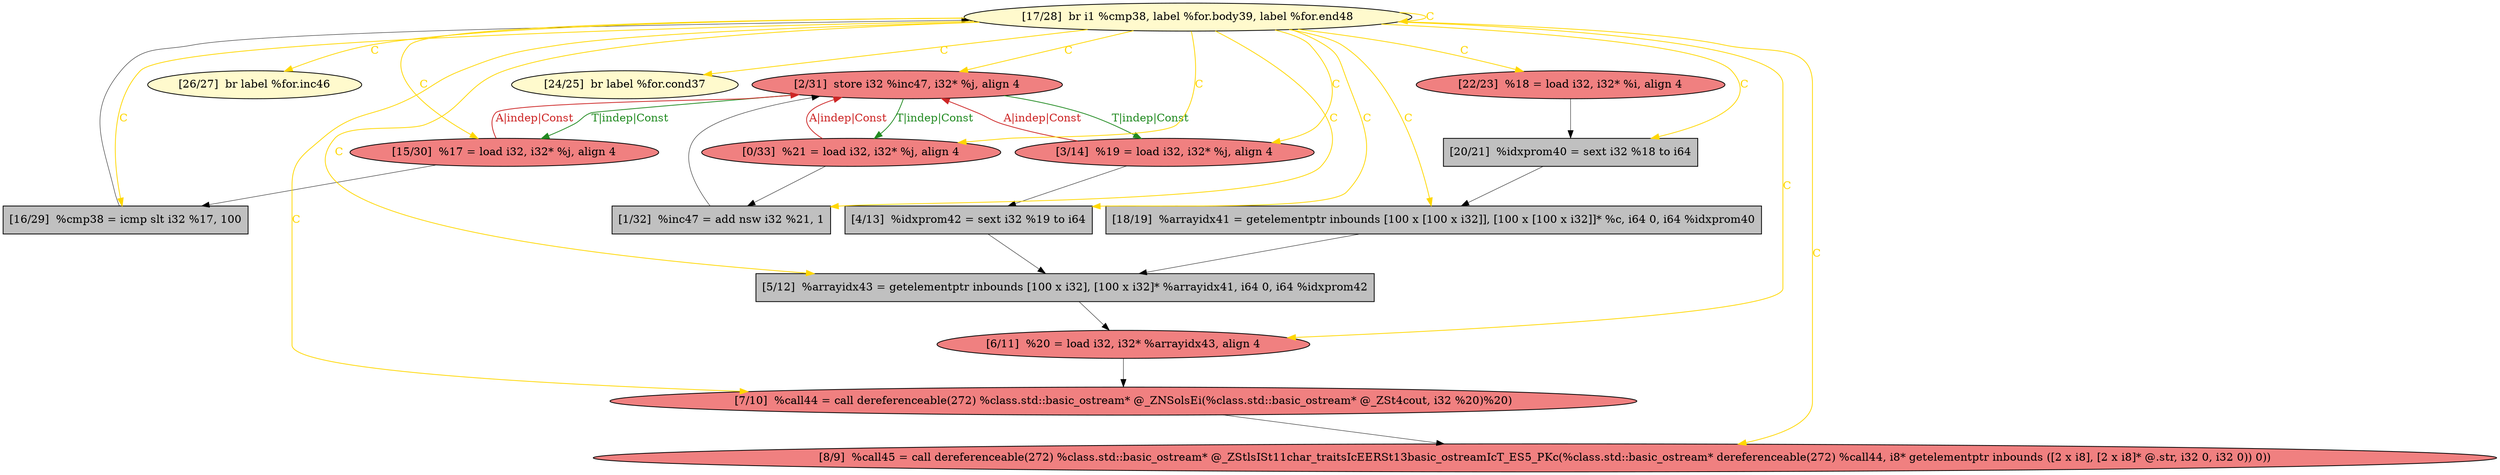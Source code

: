 
digraph G {


node2016 [fillcolor=lemonchiffon,label="[26/27]  br label %for.inc46",shape=ellipse,style=filled ]
node2004 [fillcolor=grey,label="[20/21]  %idxprom40 = sext i32 %18 to i64",shape=rectangle,style=filled ]
node2011 [fillcolor=lightcoral,label="[2/31]  store i32 %inc47, i32* %j, align 4",shape=ellipse,style=filled ]
node2003 [fillcolor=lightcoral,label="[22/23]  %18 = load i32, i32* %i, align 4",shape=ellipse,style=filled ]
node2005 [fillcolor=lemonchiffon,label="[24/25]  br label %for.cond37",shape=ellipse,style=filled ]
node2002 [fillcolor=lightcoral,label="[3/14]  %19 = load i32, i32* %j, align 4",shape=ellipse,style=filled ]
node2000 [fillcolor=lightcoral,label="[0/33]  %21 = load i32, i32* %j, align 4",shape=ellipse,style=filled ]
node2009 [fillcolor=lightcoral,label="[6/11]  %20 = load i32, i32* %arrayidx43, align 4",shape=ellipse,style=filled ]
node2007 [fillcolor=grey,label="[5/12]  %arrayidx43 = getelementptr inbounds [100 x i32], [100 x i32]* %arrayidx41, i64 0, i64 %idxprom42",shape=rectangle,style=filled ]
node2008 [fillcolor=grey,label="[16/29]  %cmp38 = icmp slt i32 %17, 100",shape=rectangle,style=filled ]
node2006 [fillcolor=grey,label="[18/19]  %arrayidx41 = getelementptr inbounds [100 x [100 x i32]], [100 x [100 x i32]]* %c, i64 0, i64 %idxprom40",shape=rectangle,style=filled ]
node2012 [fillcolor=lightcoral,label="[15/30]  %17 = load i32, i32* %j, align 4",shape=ellipse,style=filled ]
node2010 [fillcolor=grey,label="[4/13]  %idxprom42 = sext i32 %19 to i64",shape=rectangle,style=filled ]
node2013 [fillcolor=lightcoral,label="[7/10]  %call44 = call dereferenceable(272) %class.std::basic_ostream* @_ZNSolsEi(%class.std::basic_ostream* @_ZSt4cout, i32 %20)%20)",shape=ellipse,style=filled ]
node2001 [fillcolor=lemonchiffon,label="[17/28]  br i1 %cmp38, label %for.body39, label %for.end48",shape=ellipse,style=filled ]
node2014 [fillcolor=grey,label="[1/32]  %inc47 = add nsw i32 %21, 1",shape=rectangle,style=filled ]
node2015 [fillcolor=lightcoral,label="[8/9]  %call45 = call dereferenceable(272) %class.std::basic_ostream* @_ZStlsISt11char_traitsIcEERSt13basic_ostreamIcT_ES5_PKc(%class.std::basic_ostream* dereferenceable(272) %call44, i8* getelementptr inbounds ([2 x i8], [2 x i8]* @.str, i32 0, i32 0)) 0))",shape=ellipse,style=filled ]

node2011->node2000 [style=solid,color=forestgreen,label="T|indep|Const",penwidth=1.0,fontcolor=forestgreen ]
node2006->node2007 [style=solid,color=black,label="",penwidth=0.5,fontcolor=black ]
node2001->node2008 [style=solid,color=gold,label="C",penwidth=1.0,fontcolor=gold ]
node2002->node2010 [style=solid,color=black,label="",penwidth=0.5,fontcolor=black ]
node2004->node2006 [style=solid,color=black,label="",penwidth=0.5,fontcolor=black ]
node2009->node2013 [style=solid,color=black,label="",penwidth=0.5,fontcolor=black ]
node2007->node2009 [style=solid,color=black,label="",penwidth=0.5,fontcolor=black ]
node2000->node2014 [style=solid,color=black,label="",penwidth=0.5,fontcolor=black ]
node2001->node2001 [style=solid,color=gold,label="C",penwidth=1.0,fontcolor=gold ]
node2000->node2011 [style=solid,color=firebrick3,label="A|indep|Const",penwidth=1.0,fontcolor=firebrick3 ]
node2013->node2015 [style=solid,color=black,label="",penwidth=0.5,fontcolor=black ]
node2001->node2013 [style=solid,color=gold,label="C",penwidth=1.0,fontcolor=gold ]
node2001->node2004 [style=solid,color=gold,label="C",penwidth=1.0,fontcolor=gold ]
node2012->node2008 [style=solid,color=black,label="",penwidth=0.5,fontcolor=black ]
node2014->node2011 [style=solid,color=black,label="",penwidth=0.5,fontcolor=black ]
node2001->node2011 [style=solid,color=gold,label="C",penwidth=1.0,fontcolor=gold ]
node2001->node2003 [style=solid,color=gold,label="C",penwidth=1.0,fontcolor=gold ]
node2001->node2006 [style=solid,color=gold,label="C",penwidth=1.0,fontcolor=gold ]
node2001->node2010 [style=solid,color=gold,label="C",penwidth=1.0,fontcolor=gold ]
node2001->node2009 [style=solid,color=gold,label="C",penwidth=1.0,fontcolor=gold ]
node2001->node2016 [style=solid,color=gold,label="C",penwidth=1.0,fontcolor=gold ]
node2010->node2007 [style=solid,color=black,label="",penwidth=0.5,fontcolor=black ]
node2001->node2015 [style=solid,color=gold,label="C",penwidth=1.0,fontcolor=gold ]
node2008->node2001 [style=solid,color=black,label="",penwidth=0.5,fontcolor=black ]
node2001->node2005 [style=solid,color=gold,label="C",penwidth=1.0,fontcolor=gold ]
node2001->node2007 [style=solid,color=gold,label="C",penwidth=1.0,fontcolor=gold ]
node2001->node2000 [style=solid,color=gold,label="C",penwidth=1.0,fontcolor=gold ]
node2003->node2004 [style=solid,color=black,label="",penwidth=0.5,fontcolor=black ]
node2001->node2014 [style=solid,color=gold,label="C",penwidth=1.0,fontcolor=gold ]
node2001->node2002 [style=solid,color=gold,label="C",penwidth=1.0,fontcolor=gold ]
node2012->node2011 [style=solid,color=firebrick3,label="A|indep|Const",penwidth=1.0,fontcolor=firebrick3 ]
node2011->node2012 [style=solid,color=forestgreen,label="T|indep|Const",penwidth=1.0,fontcolor=forestgreen ]
node2002->node2011 [style=solid,color=firebrick3,label="A|indep|Const",penwidth=1.0,fontcolor=firebrick3 ]
node2001->node2012 [style=solid,color=gold,label="C",penwidth=1.0,fontcolor=gold ]
node2011->node2002 [style=solid,color=forestgreen,label="T|indep|Const",penwidth=1.0,fontcolor=forestgreen ]


}
